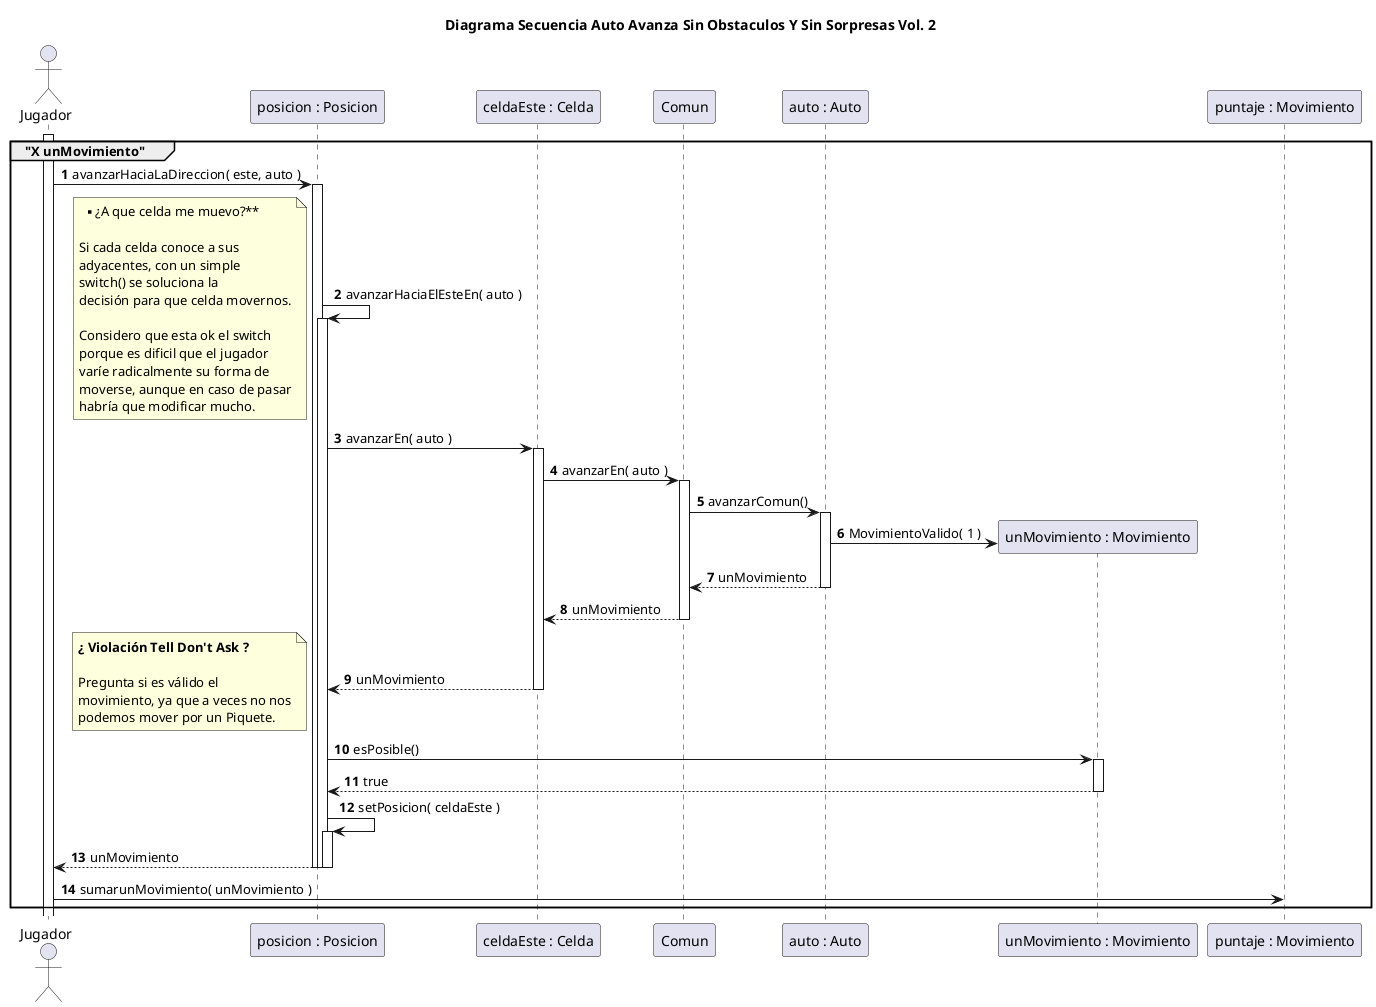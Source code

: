 @startuml
title Diagrama Secuencia Auto Avanza Sin Obstaculos Y Sin Sorpresas Vol. 2
autonumber
actor Jugador

group "X unMovimiento"
activate Jugador

Jugador -> "posicion : Posicion"++: avanzarHaciaLaDireccion( este, auto )

"posicion : Posicion" -> "posicion : Posicion"++: avanzarHaciaElEsteEn( auto )
note left
** ¿A que celda me muevo?**

Si cada celda conoce a sus
adyacentes, con un simple
switch() se soluciona la
decisión para que celda movernos.

Considero que esta ok el switch
porque es dificil que el jugador
varíe radicalmente su forma de
moverse, aunque en caso de pasar
habría que modificar mucho.
end note
"posicion : Posicion" -> "celdaEste : Celda"++: avanzarEn( auto )

"celdaEste : Celda" -> Comun++: avanzarEn( auto )
Comun -> "auto : Auto"++: avanzarComun()
create "unMovimiento : Movimiento"
"auto : Auto" -> "unMovimiento : Movimiento": MovimientoValido( 1 )
"auto : Auto" --> Comun: unMovimiento
deactivate "auto : Auto"
Comun --> "celdaEste : Celda": unMovimiento
deactivate Comun
"celdaEste : Celda" --> "posicion : Posicion": unMovimiento
deactivate "celdaEste : Celda"

note left
**¿ Violación Tell Don't Ask ?**

Pregunta si es válido el
movimiento, ya que a veces no nos
podemos mover por un Piquete.
end note


"unMovimiento : Movimiento" <- "posicion : Posicion"++: esPosible()
"unMovimiento : Movimiento" --> "posicion : Posicion": true
deactivate "unMovimiento : Movimiento"
"posicion : Posicion" -> "posicion : Posicion"++: setPosicion( celdaEste )




"posicion : Posicion" --> Jugador--: unMovimiento
deactivate "posicion : Posicion"
deactivate "posicion : Posicion"

Jugador -> "puntaje : Movimiento": sumarunMovimiento( unMovimiento )
end

@enduml